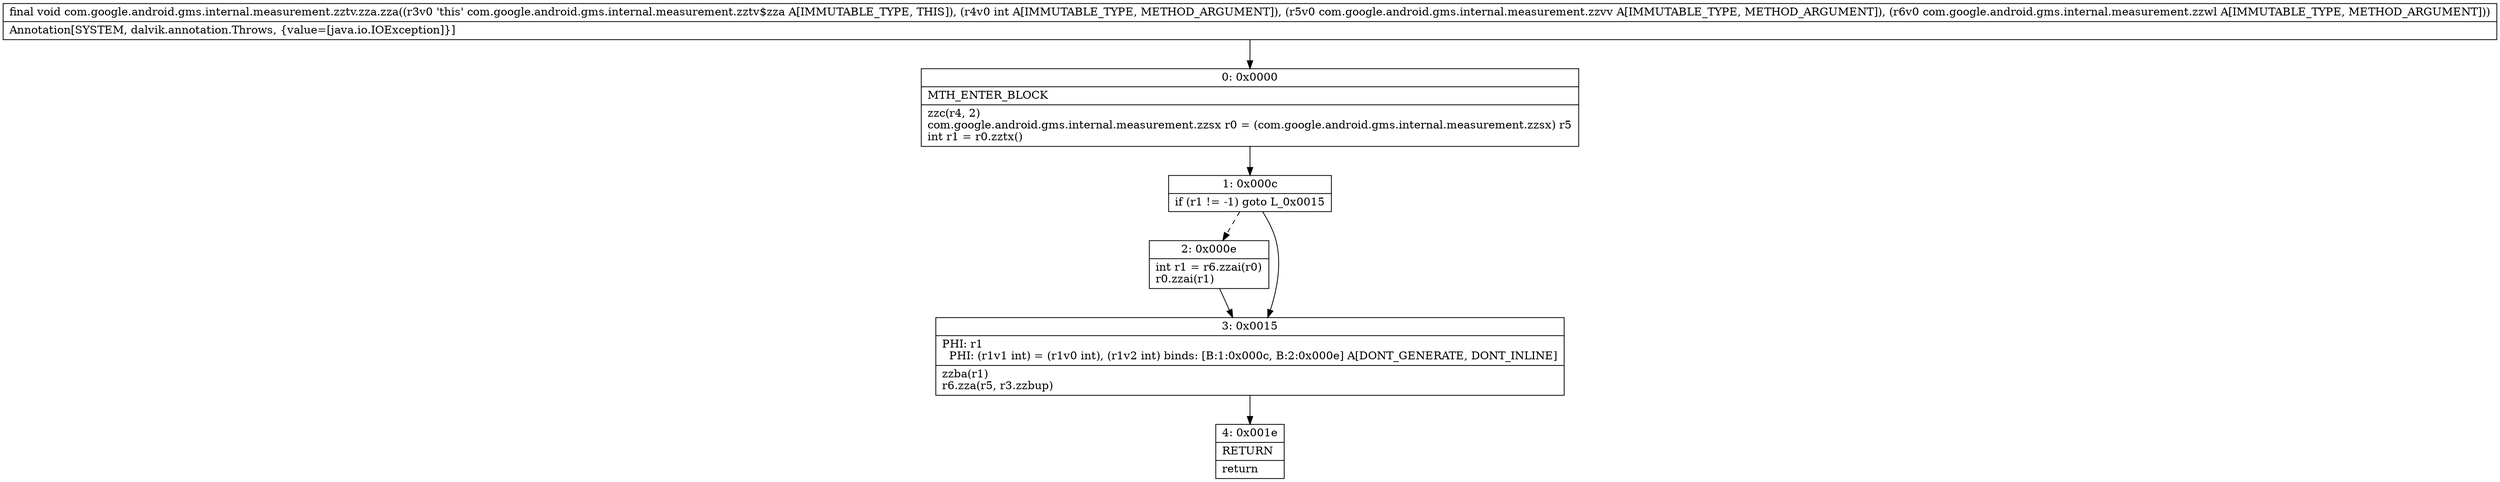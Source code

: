 digraph "CFG forcom.google.android.gms.internal.measurement.zztv.zza.zza(ILcom\/google\/android\/gms\/internal\/measurement\/zzvv;Lcom\/google\/android\/gms\/internal\/measurement\/zzwl;)V" {
Node_0 [shape=record,label="{0\:\ 0x0000|MTH_ENTER_BLOCK\l|zzc(r4, 2)\lcom.google.android.gms.internal.measurement.zzsx r0 = (com.google.android.gms.internal.measurement.zzsx) r5\lint r1 = r0.zztx()\l}"];
Node_1 [shape=record,label="{1\:\ 0x000c|if (r1 != \-1) goto L_0x0015\l}"];
Node_2 [shape=record,label="{2\:\ 0x000e|int r1 = r6.zzai(r0)\lr0.zzai(r1)\l}"];
Node_3 [shape=record,label="{3\:\ 0x0015|PHI: r1 \l  PHI: (r1v1 int) = (r1v0 int), (r1v2 int) binds: [B:1:0x000c, B:2:0x000e] A[DONT_GENERATE, DONT_INLINE]\l|zzba(r1)\lr6.zza(r5, r3.zzbup)\l}"];
Node_4 [shape=record,label="{4\:\ 0x001e|RETURN\l|return\l}"];
MethodNode[shape=record,label="{final void com.google.android.gms.internal.measurement.zztv.zza.zza((r3v0 'this' com.google.android.gms.internal.measurement.zztv$zza A[IMMUTABLE_TYPE, THIS]), (r4v0 int A[IMMUTABLE_TYPE, METHOD_ARGUMENT]), (r5v0 com.google.android.gms.internal.measurement.zzvv A[IMMUTABLE_TYPE, METHOD_ARGUMENT]), (r6v0 com.google.android.gms.internal.measurement.zzwl A[IMMUTABLE_TYPE, METHOD_ARGUMENT]))  | Annotation[SYSTEM, dalvik.annotation.Throws, \{value=[java.io.IOException]\}]\l}"];
MethodNode -> Node_0;
Node_0 -> Node_1;
Node_1 -> Node_2[style=dashed];
Node_1 -> Node_3;
Node_2 -> Node_3;
Node_3 -> Node_4;
}


